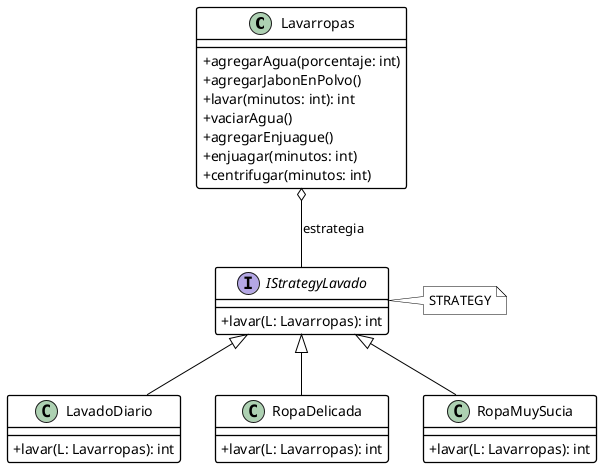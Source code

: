 @startuml ej1
skinparam ClassBackgroundColor transparent
skinparam NoteBackgroundColor transparent
skinparam classAttributeIconSize 0 
skinparam ClassBorderThickness 1.3
skinparam ClassBorderColor Black
skinparam NoteBorderColor Black
skinparam ArrowColor Black
skinparam shadowing false

class Lavarropas{
    +agregarAgua(porcentaje: int)
    +agregarJabonEnPolvo()
    +lavar(minutos: int): int
    +vaciarAgua()
    +agregarEnjuague()
    +enjuagar(minutos: int)
    +centrifugar(minutos: int)
}

interface IStrategyLavado{
    +lavar(L: Lavarropas): int
}
Lavarropas o-- IStrategyLavado : estrategia
note "STRATEGY" as N1
N1 .l. IStrategyLavado

class LavadoDiario{
    +lavar(L: Lavarropas): int
}

class RopaDelicada{
    +lavar(L: Lavarropas): int
}

class RopaMuySucia{
    +lavar(L: Lavarropas): int
}

IStrategyLavado <|-- LavadoDiario
IStrategyLavado <|-- RopaDelicada
IStrategyLavado <|-- RopaMuySucia

@enduml
